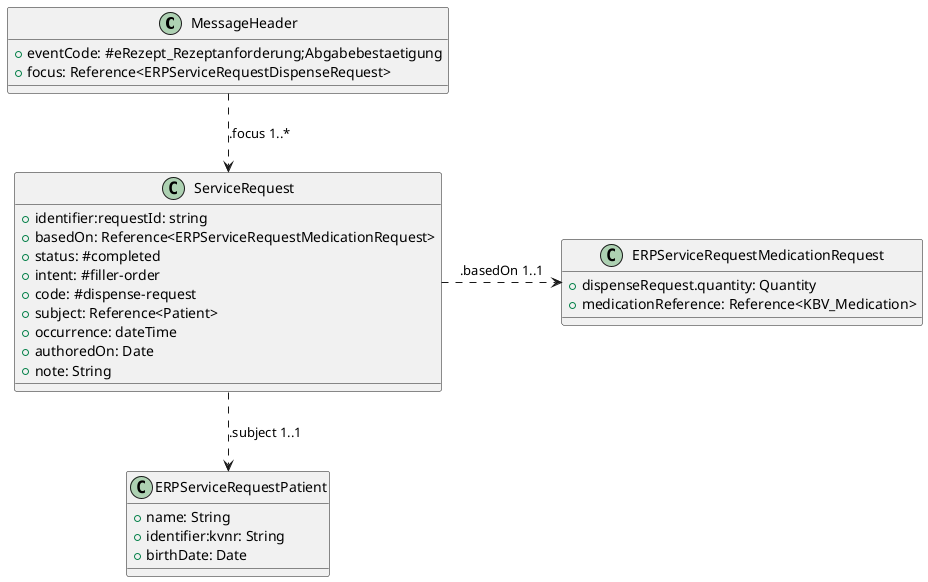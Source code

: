 @startuml "DispenseRequest_Confirmation_Class"
!define RECTANGLE class

RECTANGLE "MessageHeader" as MH {
    +eventCode: #eRezept_Rezeptanforderung;Abgabebestaetigung
    +focus: Reference<ERPServiceRequestDispenseRequest>
}


RECTANGLE "ServiceRequest" as SR {
    +identifier:requestId: string
    +basedOn: Reference<ERPServiceRequestMedicationRequest>
    +status: #completed
    +intent: #filler-order
    +code: #dispense-request
    +subject: Reference<Patient>
    +occurrence: dateTime
    +authoredOn: Date
    +note: String
}

RECTANGLE "ERPServiceRequestMedicationRequest" as MR {
    +dispenseRequest.quantity: Quantity
    +medicationReference: Reference<KBV_Medication>
}

RECTANGLE "ERPServiceRequestPatient" as P {
    +name: String
    +identifier:kvnr: String
    +birthDate: Date
}

MH .down.> SR : .focus 1..*
SR .down.> P : .subject 1..1
SR .right.> MR : .basedOn 1..1
@enduml
